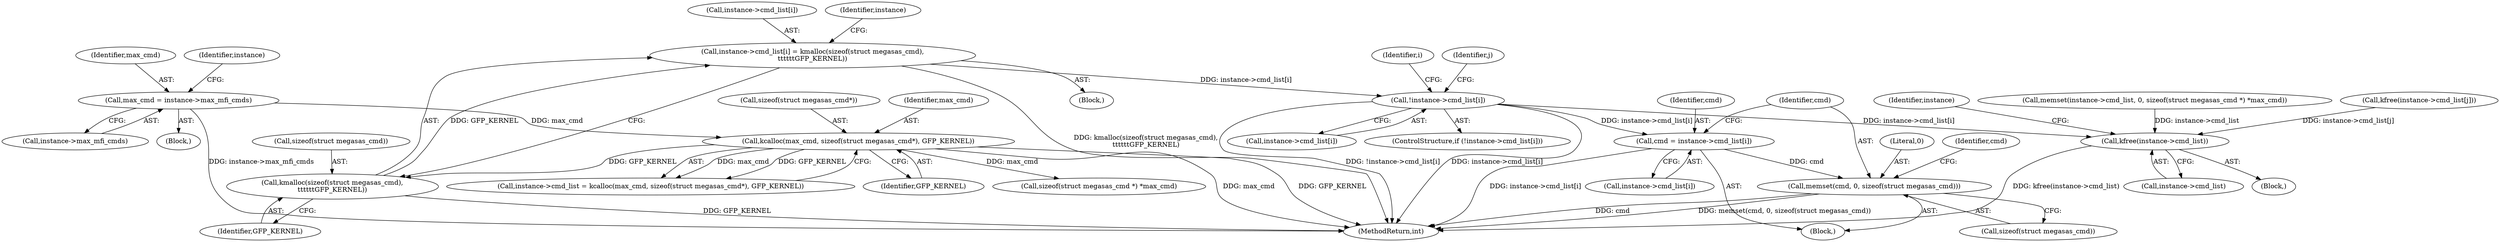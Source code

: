 digraph "0_linux_bcf3b67d16a4c8ffae0aa79de5853435e683945c@array" {
"1000171" [label="(Call,!instance->cmd_list[i])"];
"1000160" [label="(Call,instance->cmd_list[i] = kmalloc(sizeof(struct megasas_cmd),\n\t\t\t\t\t\tGFP_KERNEL))"];
"1000166" [label="(Call,kmalloc(sizeof(struct megasas_cmd),\n\t\t\t\t\t\tGFP_KERNEL))"];
"1000118" [label="(Call,kcalloc(max_cmd, sizeof(struct megasas_cmd*), GFP_KERNEL))"];
"1000109" [label="(Call,max_cmd = instance->max_mfi_cmds)"];
"1000193" [label="(Call,kfree(instance->cmd_list))"];
"1000215" [label="(Call,cmd = instance->cmd_list[i])"];
"1000222" [label="(Call,memset(cmd, 0, sizeof(struct megasas_cmd)))"];
"1000214" [label="(Block,)"];
"1000193" [label="(Call,kfree(instance->cmd_list))"];
"1000199" [label="(Identifier,instance)"];
"1000217" [label="(Call,instance->cmd_list[i])"];
"1000118" [label="(Call,kcalloc(max_cmd, sizeof(struct megasas_cmd*), GFP_KERNEL))"];
"1000170" [label="(ControlStructure,if (!instance->cmd_list[i]))"];
"1000271" [label="(MethodReturn,int)"];
"1000158" [label="(Identifier,i)"];
"1000161" [label="(Call,instance->cmd_list[i])"];
"1000119" [label="(Identifier,max_cmd)"];
"1000111" [label="(Call,instance->max_mfi_cmds)"];
"1000114" [label="(Call,instance->cmd_list = kcalloc(max_cmd, sizeof(struct megasas_cmd*), GFP_KERNEL))"];
"1000169" [label="(Identifier,GFP_KERNEL)"];
"1000216" [label="(Identifier,cmd)"];
"1000160" [label="(Call,instance->cmd_list[i] = kmalloc(sizeof(struct megasas_cmd),\n\t\t\t\t\t\tGFP_KERNEL))"];
"1000172" [label="(Call,instance->cmd_list[i])"];
"1000159" [label="(Block,)"];
"1000120" [label="(Call,sizeof(struct megasas_cmd*))"];
"1000167" [label="(Call,sizeof(struct megasas_cmd))"];
"1000224" [label="(Literal,0)"];
"1000180" [label="(Identifier,j)"];
"1000171" [label="(Call,!instance->cmd_list[i])"];
"1000122" [label="(Identifier,GFP_KERNEL)"];
"1000104" [label="(Block,)"];
"1000141" [label="(Call,memset(instance->cmd_list, 0, sizeof(struct megasas_cmd *) *max_cmd))"];
"1000174" [label="(Identifier,instance)"];
"1000110" [label="(Identifier,max_cmd)"];
"1000215" [label="(Call,cmd = instance->cmd_list[i])"];
"1000166" [label="(Call,kmalloc(sizeof(struct megasas_cmd),\n\t\t\t\t\t\tGFP_KERNEL))"];
"1000222" [label="(Call,memset(cmd, 0, sizeof(struct megasas_cmd)))"];
"1000116" [label="(Identifier,instance)"];
"1000187" [label="(Call,kfree(instance->cmd_list[j]))"];
"1000223" [label="(Identifier,cmd)"];
"1000109" [label="(Call,max_cmd = instance->max_mfi_cmds)"];
"1000177" [label="(Block,)"];
"1000225" [label="(Call,sizeof(struct megasas_cmd))"];
"1000146" [label="(Call,sizeof(struct megasas_cmd *) *max_cmd)"];
"1000194" [label="(Call,instance->cmd_list)"];
"1000229" [label="(Identifier,cmd)"];
"1000171" -> "1000170"  [label="AST: "];
"1000171" -> "1000172"  [label="CFG: "];
"1000172" -> "1000171"  [label="AST: "];
"1000180" -> "1000171"  [label="CFG: "];
"1000158" -> "1000171"  [label="CFG: "];
"1000171" -> "1000271"  [label="DDG: instance->cmd_list[i]"];
"1000171" -> "1000271"  [label="DDG: !instance->cmd_list[i]"];
"1000160" -> "1000171"  [label="DDG: instance->cmd_list[i]"];
"1000171" -> "1000193"  [label="DDG: instance->cmd_list[i]"];
"1000171" -> "1000215"  [label="DDG: instance->cmd_list[i]"];
"1000160" -> "1000159"  [label="AST: "];
"1000160" -> "1000166"  [label="CFG: "];
"1000161" -> "1000160"  [label="AST: "];
"1000166" -> "1000160"  [label="AST: "];
"1000174" -> "1000160"  [label="CFG: "];
"1000160" -> "1000271"  [label="DDG: kmalloc(sizeof(struct megasas_cmd),\n\t\t\t\t\t\tGFP_KERNEL)"];
"1000166" -> "1000160"  [label="DDG: GFP_KERNEL"];
"1000166" -> "1000169"  [label="CFG: "];
"1000167" -> "1000166"  [label="AST: "];
"1000169" -> "1000166"  [label="AST: "];
"1000166" -> "1000271"  [label="DDG: GFP_KERNEL"];
"1000118" -> "1000166"  [label="DDG: GFP_KERNEL"];
"1000118" -> "1000114"  [label="AST: "];
"1000118" -> "1000122"  [label="CFG: "];
"1000119" -> "1000118"  [label="AST: "];
"1000120" -> "1000118"  [label="AST: "];
"1000122" -> "1000118"  [label="AST: "];
"1000114" -> "1000118"  [label="CFG: "];
"1000118" -> "1000271"  [label="DDG: GFP_KERNEL"];
"1000118" -> "1000271"  [label="DDG: max_cmd"];
"1000118" -> "1000114"  [label="DDG: max_cmd"];
"1000118" -> "1000114"  [label="DDG: GFP_KERNEL"];
"1000109" -> "1000118"  [label="DDG: max_cmd"];
"1000118" -> "1000146"  [label="DDG: max_cmd"];
"1000109" -> "1000104"  [label="AST: "];
"1000109" -> "1000111"  [label="CFG: "];
"1000110" -> "1000109"  [label="AST: "];
"1000111" -> "1000109"  [label="AST: "];
"1000116" -> "1000109"  [label="CFG: "];
"1000109" -> "1000271"  [label="DDG: instance->max_mfi_cmds"];
"1000193" -> "1000177"  [label="AST: "];
"1000193" -> "1000194"  [label="CFG: "];
"1000194" -> "1000193"  [label="AST: "];
"1000199" -> "1000193"  [label="CFG: "];
"1000193" -> "1000271"  [label="DDG: kfree(instance->cmd_list)"];
"1000187" -> "1000193"  [label="DDG: instance->cmd_list[j]"];
"1000141" -> "1000193"  [label="DDG: instance->cmd_list"];
"1000215" -> "1000214"  [label="AST: "];
"1000215" -> "1000217"  [label="CFG: "];
"1000216" -> "1000215"  [label="AST: "];
"1000217" -> "1000215"  [label="AST: "];
"1000223" -> "1000215"  [label="CFG: "];
"1000215" -> "1000271"  [label="DDG: instance->cmd_list[i]"];
"1000215" -> "1000222"  [label="DDG: cmd"];
"1000222" -> "1000214"  [label="AST: "];
"1000222" -> "1000225"  [label="CFG: "];
"1000223" -> "1000222"  [label="AST: "];
"1000224" -> "1000222"  [label="AST: "];
"1000225" -> "1000222"  [label="AST: "];
"1000229" -> "1000222"  [label="CFG: "];
"1000222" -> "1000271"  [label="DDG: memset(cmd, 0, sizeof(struct megasas_cmd))"];
"1000222" -> "1000271"  [label="DDG: cmd"];
}

